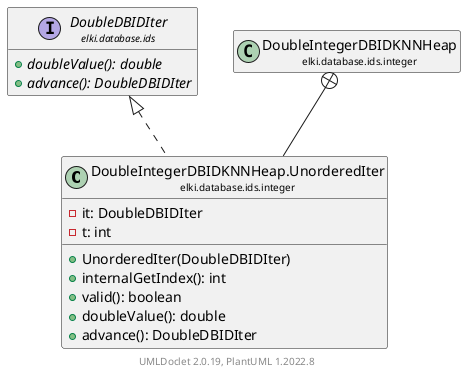 @startuml
    remove .*\.(Instance|Par|Parameterizer|Factory)$
    set namespaceSeparator none
    hide empty fields
    hide empty methods

    class "<size:14>DoubleIntegerDBIDKNNHeap.UnorderedIter\n<size:10>elki.database.ids.integer" as elki.database.ids.integer.DoubleIntegerDBIDKNNHeap.UnorderedIter [[DoubleIntegerDBIDKNNHeap.UnorderedIter.html]] {
        -it: DoubleDBIDIter
        -t: int
        +UnorderedIter(DoubleDBIDIter)
        +internalGetIndex(): int
        +valid(): boolean
        +doubleValue(): double
        +advance(): DoubleDBIDIter
    }

    interface "<size:14>DoubleDBIDIter\n<size:10>elki.database.ids" as elki.database.ids.DoubleDBIDIter [[../DoubleDBIDIter.html]] {
        {abstract} +doubleValue(): double
        {abstract} +advance(): DoubleDBIDIter
    }
    class "<size:14>DoubleIntegerDBIDKNNHeap\n<size:10>elki.database.ids.integer" as elki.database.ids.integer.DoubleIntegerDBIDKNNHeap [[DoubleIntegerDBIDKNNHeap.html]]

    elki.database.ids.DoubleDBIDIter <|.. elki.database.ids.integer.DoubleIntegerDBIDKNNHeap.UnorderedIter
    elki.database.ids.integer.DoubleIntegerDBIDKNNHeap +-- elki.database.ids.integer.DoubleIntegerDBIDKNNHeap.UnorderedIter

    center footer UMLDoclet 2.0.19, PlantUML 1.2022.8
@enduml
